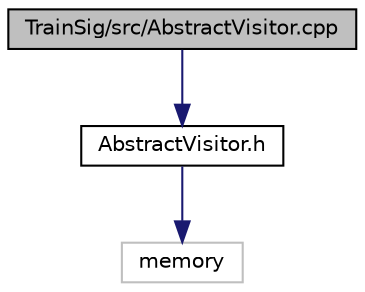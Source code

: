 digraph "TrainSig/src/AbstractVisitor.cpp"
{
 // LATEX_PDF_SIZE
  edge [fontname="Helvetica",fontsize="10",labelfontname="Helvetica",labelfontsize="10"];
  node [fontname="Helvetica",fontsize="10",shape=record];
  Node1 [label="TrainSig/src/AbstractVisitor.cpp",height=0.2,width=0.4,color="black", fillcolor="grey75", style="filled", fontcolor="black",tooltip="Visitor interface definition."];
  Node1 -> Node2 [color="midnightblue",fontsize="10",style="solid",fontname="Helvetica"];
  Node2 [label="AbstractVisitor.h",height=0.2,width=0.4,color="black", fillcolor="white", style="filled",URL="$_abstract_visitor_8h.html",tooltip="Visitor interface definition."];
  Node2 -> Node3 [color="midnightblue",fontsize="10",style="solid",fontname="Helvetica"];
  Node3 [label="memory",height=0.2,width=0.4,color="grey75", fillcolor="white", style="filled",tooltip=" "];
}
